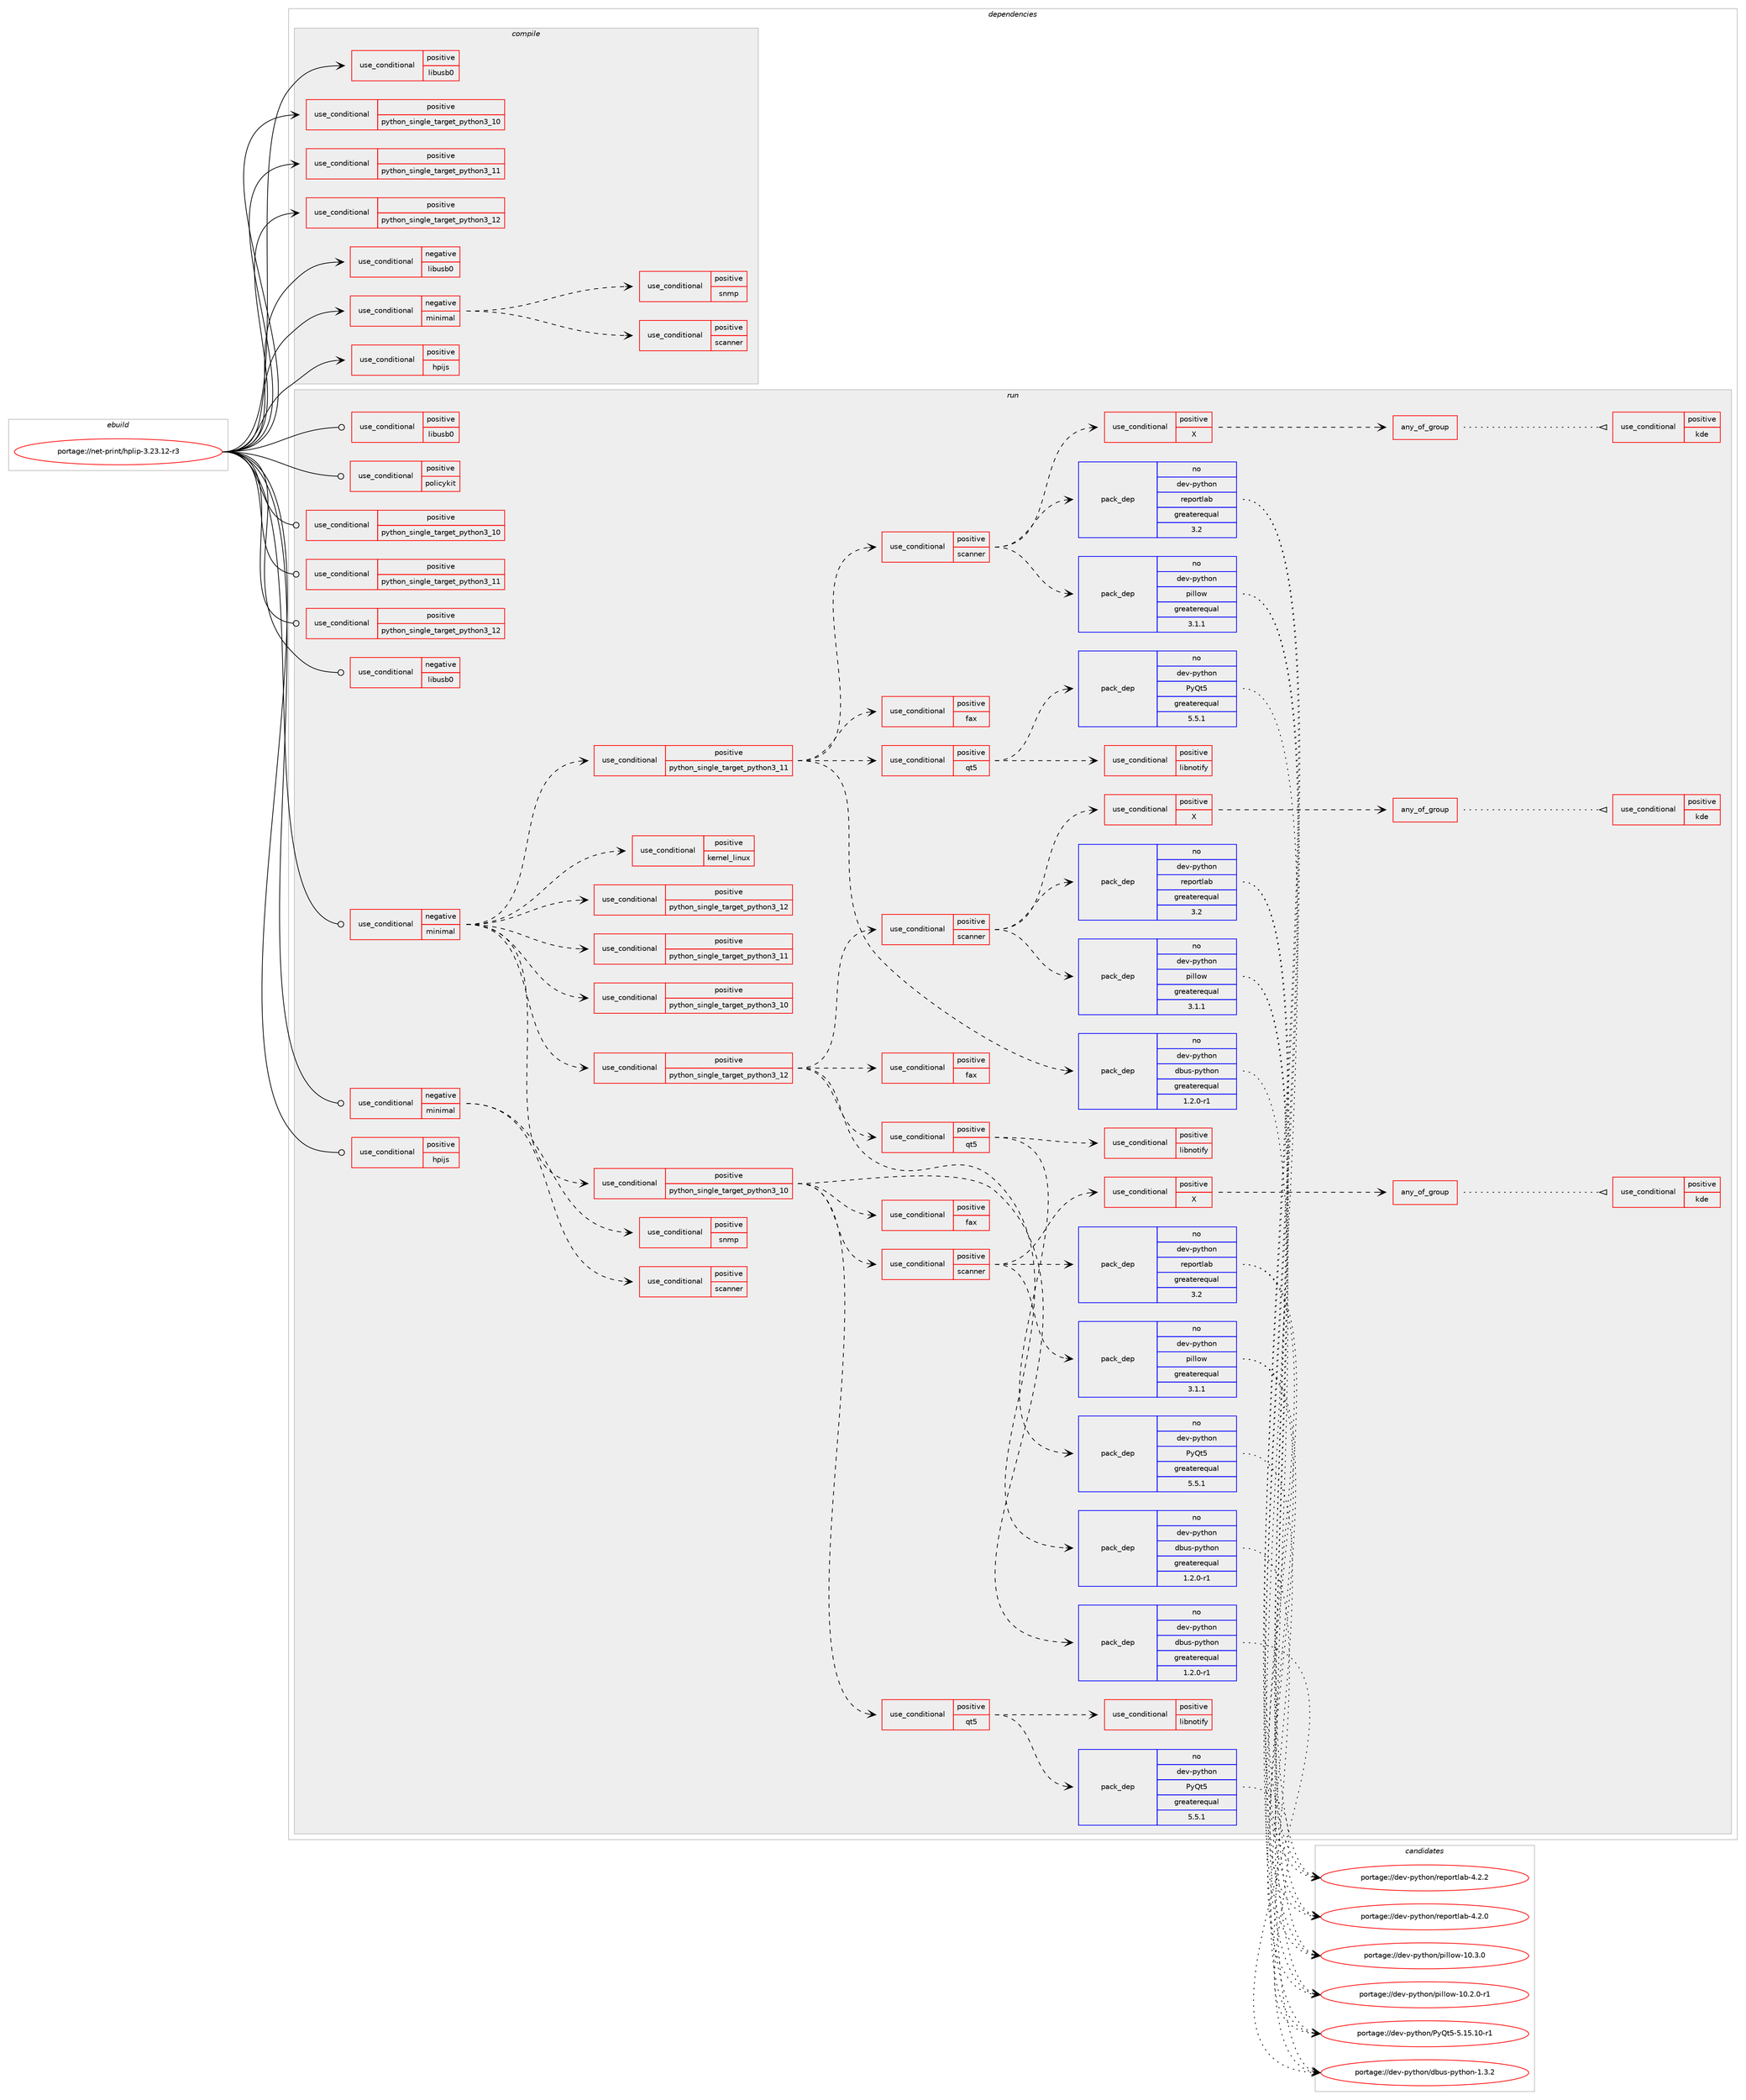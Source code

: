 digraph prolog {

# *************
# Graph options
# *************

newrank=true;
concentrate=true;
compound=true;
graph [rankdir=LR,fontname=Helvetica,fontsize=10,ranksep=1.5];#, ranksep=2.5, nodesep=0.2];
edge  [arrowhead=vee];
node  [fontname=Helvetica,fontsize=10];

# **********
# The ebuild
# **********

subgraph cluster_leftcol {
color=gray;
rank=same;
label=<<i>ebuild</i>>;
id [label="portage://net-print/hplip-3.23.12-r3", color=red, width=4, href="../net-print/hplip-3.23.12-r3.svg"];
}

# ****************
# The dependencies
# ****************

subgraph cluster_midcol {
color=gray;
label=<<i>dependencies</i>>;
subgraph cluster_compile {
fillcolor="#eeeeee";
style=filled;
label=<<i>compile</i>>;
subgraph cond98571 {
dependency193956 [label=<<TABLE BORDER="0" CELLBORDER="1" CELLSPACING="0" CELLPADDING="4"><TR><TD ROWSPAN="3" CELLPADDING="10">use_conditional</TD></TR><TR><TD>negative</TD></TR><TR><TD>libusb0</TD></TR></TABLE>>, shape=none, color=red];
# *** BEGIN UNKNOWN DEPENDENCY TYPE (TODO) ***
# dependency193956 -> package_dependency(portage://net-print/hplip-3.23.12-r3,install,no,virtual,libusb,none,[,,],[slot(1)],[])
# *** END UNKNOWN DEPENDENCY TYPE (TODO) ***

}
id:e -> dependency193956:w [weight=20,style="solid",arrowhead="vee"];
subgraph cond98572 {
dependency193957 [label=<<TABLE BORDER="0" CELLBORDER="1" CELLSPACING="0" CELLPADDING="4"><TR><TD ROWSPAN="3" CELLPADDING="10">use_conditional</TD></TR><TR><TD>negative</TD></TR><TR><TD>minimal</TD></TR></TABLE>>, shape=none, color=red];
# *** BEGIN UNKNOWN DEPENDENCY TYPE (TODO) ***
# dependency193957 -> package_dependency(portage://net-print/hplip-3.23.12-r3,install,no,sys-apps,dbus,none,[,,],[],[])
# *** END UNKNOWN DEPENDENCY TYPE (TODO) ***

subgraph cond98573 {
dependency193958 [label=<<TABLE BORDER="0" CELLBORDER="1" CELLSPACING="0" CELLPADDING="4"><TR><TD ROWSPAN="3" CELLPADDING="10">use_conditional</TD></TR><TR><TD>positive</TD></TR><TR><TD>scanner</TD></TR></TABLE>>, shape=none, color=red];
# *** BEGIN UNKNOWN DEPENDENCY TYPE (TODO) ***
# dependency193958 -> package_dependency(portage://net-print/hplip-3.23.12-r3,install,no,media-gfx,sane-backends,none,[,,],[],[])
# *** END UNKNOWN DEPENDENCY TYPE (TODO) ***

}
dependency193957:e -> dependency193958:w [weight=20,style="dashed",arrowhead="vee"];
subgraph cond98574 {
dependency193959 [label=<<TABLE BORDER="0" CELLBORDER="1" CELLSPACING="0" CELLPADDING="4"><TR><TD ROWSPAN="3" CELLPADDING="10">use_conditional</TD></TR><TR><TD>positive</TD></TR><TR><TD>snmp</TD></TR></TABLE>>, shape=none, color=red];
# *** BEGIN UNKNOWN DEPENDENCY TYPE (TODO) ***
# dependency193959 -> package_dependency(portage://net-print/hplip-3.23.12-r3,install,no,dev-libs,openssl,none,[,,],[slot(0),equal],[])
# *** END UNKNOWN DEPENDENCY TYPE (TODO) ***

# *** BEGIN UNKNOWN DEPENDENCY TYPE (TODO) ***
# dependency193959 -> package_dependency(portage://net-print/hplip-3.23.12-r3,install,no,net-analyzer,net-snmp,none,[,,],any_same_slot,[use(optenable(python_single_target_python3_10),negative),use(optenable(python_single_target_python3_11),negative),use(optenable(python_single_target_python3_12),negative)])
# *** END UNKNOWN DEPENDENCY TYPE (TODO) ***

# *** BEGIN UNKNOWN DEPENDENCY TYPE (TODO) ***
# dependency193959 -> package_dependency(portage://net-print/hplip-3.23.12-r3,install,no,net-dns,avahi,none,[,,],[],[use(enable(dbus),none),use(enable(python),none),use(optenable(python_single_target_python3_10),negative),use(optenable(python_single_target_python3_11),negative),use(optenable(python_single_target_python3_12),negative)])
# *** END UNKNOWN DEPENDENCY TYPE (TODO) ***

}
dependency193957:e -> dependency193959:w [weight=20,style="dashed",arrowhead="vee"];
}
id:e -> dependency193957:w [weight=20,style="solid",arrowhead="vee"];
subgraph cond98575 {
dependency193960 [label=<<TABLE BORDER="0" CELLBORDER="1" CELLSPACING="0" CELLPADDING="4"><TR><TD ROWSPAN="3" CELLPADDING="10">use_conditional</TD></TR><TR><TD>positive</TD></TR><TR><TD>hpijs</TD></TR></TABLE>>, shape=none, color=red];
# *** BEGIN UNKNOWN DEPENDENCY TYPE (TODO) ***
# dependency193960 -> package_dependency(portage://net-print/hplip-3.23.12-r3,install,no,net-print,cups-filters,none,[,,],[],[use(enable(foomatic),none)])
# *** END UNKNOWN DEPENDENCY TYPE (TODO) ***

}
id:e -> dependency193960:w [weight=20,style="solid",arrowhead="vee"];
subgraph cond98576 {
dependency193961 [label=<<TABLE BORDER="0" CELLBORDER="1" CELLSPACING="0" CELLPADDING="4"><TR><TD ROWSPAN="3" CELLPADDING="10">use_conditional</TD></TR><TR><TD>positive</TD></TR><TR><TD>libusb0</TD></TR></TABLE>>, shape=none, color=red];
# *** BEGIN UNKNOWN DEPENDENCY TYPE (TODO) ***
# dependency193961 -> package_dependency(portage://net-print/hplip-3.23.12-r3,install,no,virtual,libusb,none,[,,],[slot(0)],[])
# *** END UNKNOWN DEPENDENCY TYPE (TODO) ***

}
id:e -> dependency193961:w [weight=20,style="solid",arrowhead="vee"];
subgraph cond98577 {
dependency193962 [label=<<TABLE BORDER="0" CELLBORDER="1" CELLSPACING="0" CELLPADDING="4"><TR><TD ROWSPAN="3" CELLPADDING="10">use_conditional</TD></TR><TR><TD>positive</TD></TR><TR><TD>python_single_target_python3_10</TD></TR></TABLE>>, shape=none, color=red];
# *** BEGIN UNKNOWN DEPENDENCY TYPE (TODO) ***
# dependency193962 -> package_dependency(portage://net-print/hplip-3.23.12-r3,install,no,dev-lang,python,none,[,,],[slot(3.10)],[use(enable(threads),positive),use(enable(xml),positive)])
# *** END UNKNOWN DEPENDENCY TYPE (TODO) ***

}
id:e -> dependency193962:w [weight=20,style="solid",arrowhead="vee"];
subgraph cond98578 {
dependency193963 [label=<<TABLE BORDER="0" CELLBORDER="1" CELLSPACING="0" CELLPADDING="4"><TR><TD ROWSPAN="3" CELLPADDING="10">use_conditional</TD></TR><TR><TD>positive</TD></TR><TR><TD>python_single_target_python3_11</TD></TR></TABLE>>, shape=none, color=red];
# *** BEGIN UNKNOWN DEPENDENCY TYPE (TODO) ***
# dependency193963 -> package_dependency(portage://net-print/hplip-3.23.12-r3,install,no,dev-lang,python,none,[,,],[slot(3.11)],[use(enable(threads),positive),use(enable(xml),positive)])
# *** END UNKNOWN DEPENDENCY TYPE (TODO) ***

}
id:e -> dependency193963:w [weight=20,style="solid",arrowhead="vee"];
subgraph cond98579 {
dependency193964 [label=<<TABLE BORDER="0" CELLBORDER="1" CELLSPACING="0" CELLPADDING="4"><TR><TD ROWSPAN="3" CELLPADDING="10">use_conditional</TD></TR><TR><TD>positive</TD></TR><TR><TD>python_single_target_python3_12</TD></TR></TABLE>>, shape=none, color=red];
# *** BEGIN UNKNOWN DEPENDENCY TYPE (TODO) ***
# dependency193964 -> package_dependency(portage://net-print/hplip-3.23.12-r3,install,no,dev-lang,python,none,[,,],[slot(3.12)],[use(enable(threads),positive),use(enable(xml),positive)])
# *** END UNKNOWN DEPENDENCY TYPE (TODO) ***

}
id:e -> dependency193964:w [weight=20,style="solid",arrowhead="vee"];
# *** BEGIN UNKNOWN DEPENDENCY TYPE (TODO) ***
# id -> package_dependency(portage://net-print/hplip-3.23.12-r3,install,no,media-libs,libjpeg-turbo,none,[,,],[slot(0)],[])
# *** END UNKNOWN DEPENDENCY TYPE (TODO) ***

# *** BEGIN UNKNOWN DEPENDENCY TYPE (TODO) ***
# id -> package_dependency(portage://net-print/hplip-3.23.12-r3,install,no,net-print,cups,none,[,,],[],[])
# *** END UNKNOWN DEPENDENCY TYPE (TODO) ***

}
subgraph cluster_compileandrun {
fillcolor="#eeeeee";
style=filled;
label=<<i>compile and run</i>>;
}
subgraph cluster_run {
fillcolor="#eeeeee";
style=filled;
label=<<i>run</i>>;
subgraph cond98580 {
dependency193965 [label=<<TABLE BORDER="0" CELLBORDER="1" CELLSPACING="0" CELLPADDING="4"><TR><TD ROWSPAN="3" CELLPADDING="10">use_conditional</TD></TR><TR><TD>negative</TD></TR><TR><TD>libusb0</TD></TR></TABLE>>, shape=none, color=red];
# *** BEGIN UNKNOWN DEPENDENCY TYPE (TODO) ***
# dependency193965 -> package_dependency(portage://net-print/hplip-3.23.12-r3,run,no,virtual,libusb,none,[,,],[slot(1)],[])
# *** END UNKNOWN DEPENDENCY TYPE (TODO) ***

}
id:e -> dependency193965:w [weight=20,style="solid",arrowhead="odot"];
subgraph cond98581 {
dependency193966 [label=<<TABLE BORDER="0" CELLBORDER="1" CELLSPACING="0" CELLPADDING="4"><TR><TD ROWSPAN="3" CELLPADDING="10">use_conditional</TD></TR><TR><TD>negative</TD></TR><TR><TD>minimal</TD></TR></TABLE>>, shape=none, color=red];
subgraph cond98582 {
dependency193967 [label=<<TABLE BORDER="0" CELLBORDER="1" CELLSPACING="0" CELLPADDING="4"><TR><TD ROWSPAN="3" CELLPADDING="10">use_conditional</TD></TR><TR><TD>positive</TD></TR><TR><TD>python_single_target_python3_10</TD></TR></TABLE>>, shape=none, color=red];
# *** BEGIN UNKNOWN DEPENDENCY TYPE (TODO) ***
# dependency193967 -> package_dependency(portage://net-print/hplip-3.23.12-r3,run,no,dev-python,pygobject,none,[,,],[slot(3)],[use(enable(python_targets_python3_10),negative)])
# *** END UNKNOWN DEPENDENCY TYPE (TODO) ***

}
dependency193966:e -> dependency193967:w [weight=20,style="dashed",arrowhead="vee"];
subgraph cond98583 {
dependency193968 [label=<<TABLE BORDER="0" CELLBORDER="1" CELLSPACING="0" CELLPADDING="4"><TR><TD ROWSPAN="3" CELLPADDING="10">use_conditional</TD></TR><TR><TD>positive</TD></TR><TR><TD>python_single_target_python3_11</TD></TR></TABLE>>, shape=none, color=red];
# *** BEGIN UNKNOWN DEPENDENCY TYPE (TODO) ***
# dependency193968 -> package_dependency(portage://net-print/hplip-3.23.12-r3,run,no,dev-python,pygobject,none,[,,],[slot(3)],[use(enable(python_targets_python3_11),negative)])
# *** END UNKNOWN DEPENDENCY TYPE (TODO) ***

}
dependency193966:e -> dependency193968:w [weight=20,style="dashed",arrowhead="vee"];
subgraph cond98584 {
dependency193969 [label=<<TABLE BORDER="0" CELLBORDER="1" CELLSPACING="0" CELLPADDING="4"><TR><TD ROWSPAN="3" CELLPADDING="10">use_conditional</TD></TR><TR><TD>positive</TD></TR><TR><TD>python_single_target_python3_12</TD></TR></TABLE>>, shape=none, color=red];
# *** BEGIN UNKNOWN DEPENDENCY TYPE (TODO) ***
# dependency193969 -> package_dependency(portage://net-print/hplip-3.23.12-r3,run,no,dev-python,pygobject,none,[,,],[slot(3)],[use(enable(python_targets_python3_12),negative)])
# *** END UNKNOWN DEPENDENCY TYPE (TODO) ***

}
dependency193966:e -> dependency193969:w [weight=20,style="dashed",arrowhead="vee"];
subgraph cond98585 {
dependency193970 [label=<<TABLE BORDER="0" CELLBORDER="1" CELLSPACING="0" CELLPADDING="4"><TR><TD ROWSPAN="3" CELLPADDING="10">use_conditional</TD></TR><TR><TD>positive</TD></TR><TR><TD>kernel_linux</TD></TR></TABLE>>, shape=none, color=red];
# *** BEGIN UNKNOWN DEPENDENCY TYPE (TODO) ***
# dependency193970 -> package_dependency(portage://net-print/hplip-3.23.12-r3,run,no,virtual,udev,none,[,,],[],[])
# *** END UNKNOWN DEPENDENCY TYPE (TODO) ***

}
dependency193966:e -> dependency193970:w [weight=20,style="dashed",arrowhead="vee"];
subgraph cond98586 {
dependency193971 [label=<<TABLE BORDER="0" CELLBORDER="1" CELLSPACING="0" CELLPADDING="4"><TR><TD ROWSPAN="3" CELLPADDING="10">use_conditional</TD></TR><TR><TD>positive</TD></TR><TR><TD>python_single_target_python3_10</TD></TR></TABLE>>, shape=none, color=red];
subgraph pack92683 {
dependency193972 [label=<<TABLE BORDER="0" CELLBORDER="1" CELLSPACING="0" CELLPADDING="4" WIDTH="220"><TR><TD ROWSPAN="6" CELLPADDING="30">pack_dep</TD></TR><TR><TD WIDTH="110">no</TD></TR><TR><TD>dev-python</TD></TR><TR><TD>dbus-python</TD></TR><TR><TD>greaterequal</TD></TR><TR><TD>1.2.0-r1</TD></TR></TABLE>>, shape=none, color=blue];
}
dependency193971:e -> dependency193972:w [weight=20,style="dashed",arrowhead="vee"];
# *** BEGIN UNKNOWN DEPENDENCY TYPE (TODO) ***
# dependency193971 -> package_dependency(portage://net-print/hplip-3.23.12-r3,run,no,dev-python,distro,none,[,,],[],[use(enable(python_targets_python3_10),negative)])
# *** END UNKNOWN DEPENDENCY TYPE (TODO) ***

subgraph cond98587 {
dependency193973 [label=<<TABLE BORDER="0" CELLBORDER="1" CELLSPACING="0" CELLPADDING="4"><TR><TD ROWSPAN="3" CELLPADDING="10">use_conditional</TD></TR><TR><TD>positive</TD></TR><TR><TD>fax</TD></TR></TABLE>>, shape=none, color=red];
# *** BEGIN UNKNOWN DEPENDENCY TYPE (TODO) ***
# dependency193973 -> package_dependency(portage://net-print/hplip-3.23.12-r3,run,no,dev-python,reportlab,none,[,,],[],[use(enable(python_targets_python3_10),negative)])
# *** END UNKNOWN DEPENDENCY TYPE (TODO) ***

}
dependency193971:e -> dependency193973:w [weight=20,style="dashed",arrowhead="vee"];
subgraph cond98588 {
dependency193974 [label=<<TABLE BORDER="0" CELLBORDER="1" CELLSPACING="0" CELLPADDING="4"><TR><TD ROWSPAN="3" CELLPADDING="10">use_conditional</TD></TR><TR><TD>positive</TD></TR><TR><TD>qt5</TD></TR></TABLE>>, shape=none, color=red];
subgraph pack92684 {
dependency193975 [label=<<TABLE BORDER="0" CELLBORDER="1" CELLSPACING="0" CELLPADDING="4" WIDTH="220"><TR><TD ROWSPAN="6" CELLPADDING="30">pack_dep</TD></TR><TR><TD WIDTH="110">no</TD></TR><TR><TD>dev-python</TD></TR><TR><TD>PyQt5</TD></TR><TR><TD>greaterequal</TD></TR><TR><TD>5.5.1</TD></TR></TABLE>>, shape=none, color=blue];
}
dependency193974:e -> dependency193975:w [weight=20,style="dashed",arrowhead="vee"];
subgraph cond98589 {
dependency193976 [label=<<TABLE BORDER="0" CELLBORDER="1" CELLSPACING="0" CELLPADDING="4"><TR><TD ROWSPAN="3" CELLPADDING="10">use_conditional</TD></TR><TR><TD>positive</TD></TR><TR><TD>libnotify</TD></TR></TABLE>>, shape=none, color=red];
# *** BEGIN UNKNOWN DEPENDENCY TYPE (TODO) ***
# dependency193976 -> package_dependency(portage://net-print/hplip-3.23.12-r3,run,no,dev-python,notify2,none,[,,],[],[use(enable(python_targets_python3_10),negative)])
# *** END UNKNOWN DEPENDENCY TYPE (TODO) ***

}
dependency193974:e -> dependency193976:w [weight=20,style="dashed",arrowhead="vee"];
}
dependency193971:e -> dependency193974:w [weight=20,style="dashed",arrowhead="vee"];
subgraph cond98590 {
dependency193977 [label=<<TABLE BORDER="0" CELLBORDER="1" CELLSPACING="0" CELLPADDING="4"><TR><TD ROWSPAN="3" CELLPADDING="10">use_conditional</TD></TR><TR><TD>positive</TD></TR><TR><TD>scanner</TD></TR></TABLE>>, shape=none, color=red];
subgraph pack92685 {
dependency193978 [label=<<TABLE BORDER="0" CELLBORDER="1" CELLSPACING="0" CELLPADDING="4" WIDTH="220"><TR><TD ROWSPAN="6" CELLPADDING="30">pack_dep</TD></TR><TR><TD WIDTH="110">no</TD></TR><TR><TD>dev-python</TD></TR><TR><TD>reportlab</TD></TR><TR><TD>greaterequal</TD></TR><TR><TD>3.2</TD></TR></TABLE>>, shape=none, color=blue];
}
dependency193977:e -> dependency193978:w [weight=20,style="dashed",arrowhead="vee"];
subgraph pack92686 {
dependency193979 [label=<<TABLE BORDER="0" CELLBORDER="1" CELLSPACING="0" CELLPADDING="4" WIDTH="220"><TR><TD ROWSPAN="6" CELLPADDING="30">pack_dep</TD></TR><TR><TD WIDTH="110">no</TD></TR><TR><TD>dev-python</TD></TR><TR><TD>pillow</TD></TR><TR><TD>greaterequal</TD></TR><TR><TD>3.1.1</TD></TR></TABLE>>, shape=none, color=blue];
}
dependency193977:e -> dependency193979:w [weight=20,style="dashed",arrowhead="vee"];
subgraph cond98591 {
dependency193980 [label=<<TABLE BORDER="0" CELLBORDER="1" CELLSPACING="0" CELLPADDING="4"><TR><TD ROWSPAN="3" CELLPADDING="10">use_conditional</TD></TR><TR><TD>positive</TD></TR><TR><TD>X</TD></TR></TABLE>>, shape=none, color=red];
subgraph any2521 {
dependency193981 [label=<<TABLE BORDER="0" CELLBORDER="1" CELLSPACING="0" CELLPADDING="4"><TR><TD CELLPADDING="10">any_of_group</TD></TR></TABLE>>, shape=none, color=red];subgraph cond98592 {
dependency193982 [label=<<TABLE BORDER="0" CELLBORDER="1" CELLSPACING="0" CELLPADDING="4"><TR><TD ROWSPAN="3" CELLPADDING="10">use_conditional</TD></TR><TR><TD>positive</TD></TR><TR><TD>kde</TD></TR></TABLE>>, shape=none, color=red];
# *** BEGIN UNKNOWN DEPENDENCY TYPE (TODO) ***
# dependency193982 -> package_dependency(portage://net-print/hplip-3.23.12-r3,run,no,kde-misc,skanlite,none,[,,],[],[])
# *** END UNKNOWN DEPENDENCY TYPE (TODO) ***

}
dependency193981:e -> dependency193982:w [weight=20,style="dotted",arrowhead="oinv"];
# *** BEGIN UNKNOWN DEPENDENCY TYPE (TODO) ***
# dependency193981 -> package_dependency(portage://net-print/hplip-3.23.12-r3,run,no,media-gfx,xsane,none,[,,],[],[])
# *** END UNKNOWN DEPENDENCY TYPE (TODO) ***

# *** BEGIN UNKNOWN DEPENDENCY TYPE (TODO) ***
# dependency193981 -> package_dependency(portage://net-print/hplip-3.23.12-r3,run,no,media-gfx,sane-frontends,none,[,,],[],[])
# *** END UNKNOWN DEPENDENCY TYPE (TODO) ***

}
dependency193980:e -> dependency193981:w [weight=20,style="dashed",arrowhead="vee"];
}
dependency193977:e -> dependency193980:w [weight=20,style="dashed",arrowhead="vee"];
}
dependency193971:e -> dependency193977:w [weight=20,style="dashed",arrowhead="vee"];
}
dependency193966:e -> dependency193971:w [weight=20,style="dashed",arrowhead="vee"];
subgraph cond98593 {
dependency193983 [label=<<TABLE BORDER="0" CELLBORDER="1" CELLSPACING="0" CELLPADDING="4"><TR><TD ROWSPAN="3" CELLPADDING="10">use_conditional</TD></TR><TR><TD>positive</TD></TR><TR><TD>python_single_target_python3_11</TD></TR></TABLE>>, shape=none, color=red];
subgraph pack92687 {
dependency193984 [label=<<TABLE BORDER="0" CELLBORDER="1" CELLSPACING="0" CELLPADDING="4" WIDTH="220"><TR><TD ROWSPAN="6" CELLPADDING="30">pack_dep</TD></TR><TR><TD WIDTH="110">no</TD></TR><TR><TD>dev-python</TD></TR><TR><TD>dbus-python</TD></TR><TR><TD>greaterequal</TD></TR><TR><TD>1.2.0-r1</TD></TR></TABLE>>, shape=none, color=blue];
}
dependency193983:e -> dependency193984:w [weight=20,style="dashed",arrowhead="vee"];
# *** BEGIN UNKNOWN DEPENDENCY TYPE (TODO) ***
# dependency193983 -> package_dependency(portage://net-print/hplip-3.23.12-r3,run,no,dev-python,distro,none,[,,],[],[use(enable(python_targets_python3_11),negative)])
# *** END UNKNOWN DEPENDENCY TYPE (TODO) ***

subgraph cond98594 {
dependency193985 [label=<<TABLE BORDER="0" CELLBORDER="1" CELLSPACING="0" CELLPADDING="4"><TR><TD ROWSPAN="3" CELLPADDING="10">use_conditional</TD></TR><TR><TD>positive</TD></TR><TR><TD>fax</TD></TR></TABLE>>, shape=none, color=red];
# *** BEGIN UNKNOWN DEPENDENCY TYPE (TODO) ***
# dependency193985 -> package_dependency(portage://net-print/hplip-3.23.12-r3,run,no,dev-python,reportlab,none,[,,],[],[use(enable(python_targets_python3_11),negative)])
# *** END UNKNOWN DEPENDENCY TYPE (TODO) ***

}
dependency193983:e -> dependency193985:w [weight=20,style="dashed",arrowhead="vee"];
subgraph cond98595 {
dependency193986 [label=<<TABLE BORDER="0" CELLBORDER="1" CELLSPACING="0" CELLPADDING="4"><TR><TD ROWSPAN="3" CELLPADDING="10">use_conditional</TD></TR><TR><TD>positive</TD></TR><TR><TD>qt5</TD></TR></TABLE>>, shape=none, color=red];
subgraph pack92688 {
dependency193987 [label=<<TABLE BORDER="0" CELLBORDER="1" CELLSPACING="0" CELLPADDING="4" WIDTH="220"><TR><TD ROWSPAN="6" CELLPADDING="30">pack_dep</TD></TR><TR><TD WIDTH="110">no</TD></TR><TR><TD>dev-python</TD></TR><TR><TD>PyQt5</TD></TR><TR><TD>greaterequal</TD></TR><TR><TD>5.5.1</TD></TR></TABLE>>, shape=none, color=blue];
}
dependency193986:e -> dependency193987:w [weight=20,style="dashed",arrowhead="vee"];
subgraph cond98596 {
dependency193988 [label=<<TABLE BORDER="0" CELLBORDER="1" CELLSPACING="0" CELLPADDING="4"><TR><TD ROWSPAN="3" CELLPADDING="10">use_conditional</TD></TR><TR><TD>positive</TD></TR><TR><TD>libnotify</TD></TR></TABLE>>, shape=none, color=red];
# *** BEGIN UNKNOWN DEPENDENCY TYPE (TODO) ***
# dependency193988 -> package_dependency(portage://net-print/hplip-3.23.12-r3,run,no,dev-python,notify2,none,[,,],[],[use(enable(python_targets_python3_11),negative)])
# *** END UNKNOWN DEPENDENCY TYPE (TODO) ***

}
dependency193986:e -> dependency193988:w [weight=20,style="dashed",arrowhead="vee"];
}
dependency193983:e -> dependency193986:w [weight=20,style="dashed",arrowhead="vee"];
subgraph cond98597 {
dependency193989 [label=<<TABLE BORDER="0" CELLBORDER="1" CELLSPACING="0" CELLPADDING="4"><TR><TD ROWSPAN="3" CELLPADDING="10">use_conditional</TD></TR><TR><TD>positive</TD></TR><TR><TD>scanner</TD></TR></TABLE>>, shape=none, color=red];
subgraph pack92689 {
dependency193990 [label=<<TABLE BORDER="0" CELLBORDER="1" CELLSPACING="0" CELLPADDING="4" WIDTH="220"><TR><TD ROWSPAN="6" CELLPADDING="30">pack_dep</TD></TR><TR><TD WIDTH="110">no</TD></TR><TR><TD>dev-python</TD></TR><TR><TD>reportlab</TD></TR><TR><TD>greaterequal</TD></TR><TR><TD>3.2</TD></TR></TABLE>>, shape=none, color=blue];
}
dependency193989:e -> dependency193990:w [weight=20,style="dashed",arrowhead="vee"];
subgraph pack92690 {
dependency193991 [label=<<TABLE BORDER="0" CELLBORDER="1" CELLSPACING="0" CELLPADDING="4" WIDTH="220"><TR><TD ROWSPAN="6" CELLPADDING="30">pack_dep</TD></TR><TR><TD WIDTH="110">no</TD></TR><TR><TD>dev-python</TD></TR><TR><TD>pillow</TD></TR><TR><TD>greaterequal</TD></TR><TR><TD>3.1.1</TD></TR></TABLE>>, shape=none, color=blue];
}
dependency193989:e -> dependency193991:w [weight=20,style="dashed",arrowhead="vee"];
subgraph cond98598 {
dependency193992 [label=<<TABLE BORDER="0" CELLBORDER="1" CELLSPACING="0" CELLPADDING="4"><TR><TD ROWSPAN="3" CELLPADDING="10">use_conditional</TD></TR><TR><TD>positive</TD></TR><TR><TD>X</TD></TR></TABLE>>, shape=none, color=red];
subgraph any2522 {
dependency193993 [label=<<TABLE BORDER="0" CELLBORDER="1" CELLSPACING="0" CELLPADDING="4"><TR><TD CELLPADDING="10">any_of_group</TD></TR></TABLE>>, shape=none, color=red];subgraph cond98599 {
dependency193994 [label=<<TABLE BORDER="0" CELLBORDER="1" CELLSPACING="0" CELLPADDING="4"><TR><TD ROWSPAN="3" CELLPADDING="10">use_conditional</TD></TR><TR><TD>positive</TD></TR><TR><TD>kde</TD></TR></TABLE>>, shape=none, color=red];
# *** BEGIN UNKNOWN DEPENDENCY TYPE (TODO) ***
# dependency193994 -> package_dependency(portage://net-print/hplip-3.23.12-r3,run,no,kde-misc,skanlite,none,[,,],[],[])
# *** END UNKNOWN DEPENDENCY TYPE (TODO) ***

}
dependency193993:e -> dependency193994:w [weight=20,style="dotted",arrowhead="oinv"];
# *** BEGIN UNKNOWN DEPENDENCY TYPE (TODO) ***
# dependency193993 -> package_dependency(portage://net-print/hplip-3.23.12-r3,run,no,media-gfx,xsane,none,[,,],[],[])
# *** END UNKNOWN DEPENDENCY TYPE (TODO) ***

# *** BEGIN UNKNOWN DEPENDENCY TYPE (TODO) ***
# dependency193993 -> package_dependency(portage://net-print/hplip-3.23.12-r3,run,no,media-gfx,sane-frontends,none,[,,],[],[])
# *** END UNKNOWN DEPENDENCY TYPE (TODO) ***

}
dependency193992:e -> dependency193993:w [weight=20,style="dashed",arrowhead="vee"];
}
dependency193989:e -> dependency193992:w [weight=20,style="dashed",arrowhead="vee"];
}
dependency193983:e -> dependency193989:w [weight=20,style="dashed",arrowhead="vee"];
}
dependency193966:e -> dependency193983:w [weight=20,style="dashed",arrowhead="vee"];
subgraph cond98600 {
dependency193995 [label=<<TABLE BORDER="0" CELLBORDER="1" CELLSPACING="0" CELLPADDING="4"><TR><TD ROWSPAN="3" CELLPADDING="10">use_conditional</TD></TR><TR><TD>positive</TD></TR><TR><TD>python_single_target_python3_12</TD></TR></TABLE>>, shape=none, color=red];
subgraph pack92691 {
dependency193996 [label=<<TABLE BORDER="0" CELLBORDER="1" CELLSPACING="0" CELLPADDING="4" WIDTH="220"><TR><TD ROWSPAN="6" CELLPADDING="30">pack_dep</TD></TR><TR><TD WIDTH="110">no</TD></TR><TR><TD>dev-python</TD></TR><TR><TD>dbus-python</TD></TR><TR><TD>greaterequal</TD></TR><TR><TD>1.2.0-r1</TD></TR></TABLE>>, shape=none, color=blue];
}
dependency193995:e -> dependency193996:w [weight=20,style="dashed",arrowhead="vee"];
# *** BEGIN UNKNOWN DEPENDENCY TYPE (TODO) ***
# dependency193995 -> package_dependency(portage://net-print/hplip-3.23.12-r3,run,no,dev-python,distro,none,[,,],[],[use(enable(python_targets_python3_12),negative)])
# *** END UNKNOWN DEPENDENCY TYPE (TODO) ***

subgraph cond98601 {
dependency193997 [label=<<TABLE BORDER="0" CELLBORDER="1" CELLSPACING="0" CELLPADDING="4"><TR><TD ROWSPAN="3" CELLPADDING="10">use_conditional</TD></TR><TR><TD>positive</TD></TR><TR><TD>fax</TD></TR></TABLE>>, shape=none, color=red];
# *** BEGIN UNKNOWN DEPENDENCY TYPE (TODO) ***
# dependency193997 -> package_dependency(portage://net-print/hplip-3.23.12-r3,run,no,dev-python,reportlab,none,[,,],[],[use(enable(python_targets_python3_12),negative)])
# *** END UNKNOWN DEPENDENCY TYPE (TODO) ***

}
dependency193995:e -> dependency193997:w [weight=20,style="dashed",arrowhead="vee"];
subgraph cond98602 {
dependency193998 [label=<<TABLE BORDER="0" CELLBORDER="1" CELLSPACING="0" CELLPADDING="4"><TR><TD ROWSPAN="3" CELLPADDING="10">use_conditional</TD></TR><TR><TD>positive</TD></TR><TR><TD>qt5</TD></TR></TABLE>>, shape=none, color=red];
subgraph pack92692 {
dependency193999 [label=<<TABLE BORDER="0" CELLBORDER="1" CELLSPACING="0" CELLPADDING="4" WIDTH="220"><TR><TD ROWSPAN="6" CELLPADDING="30">pack_dep</TD></TR><TR><TD WIDTH="110">no</TD></TR><TR><TD>dev-python</TD></TR><TR><TD>PyQt5</TD></TR><TR><TD>greaterequal</TD></TR><TR><TD>5.5.1</TD></TR></TABLE>>, shape=none, color=blue];
}
dependency193998:e -> dependency193999:w [weight=20,style="dashed",arrowhead="vee"];
subgraph cond98603 {
dependency194000 [label=<<TABLE BORDER="0" CELLBORDER="1" CELLSPACING="0" CELLPADDING="4"><TR><TD ROWSPAN="3" CELLPADDING="10">use_conditional</TD></TR><TR><TD>positive</TD></TR><TR><TD>libnotify</TD></TR></TABLE>>, shape=none, color=red];
# *** BEGIN UNKNOWN DEPENDENCY TYPE (TODO) ***
# dependency194000 -> package_dependency(portage://net-print/hplip-3.23.12-r3,run,no,dev-python,notify2,none,[,,],[],[use(enable(python_targets_python3_12),negative)])
# *** END UNKNOWN DEPENDENCY TYPE (TODO) ***

}
dependency193998:e -> dependency194000:w [weight=20,style="dashed",arrowhead="vee"];
}
dependency193995:e -> dependency193998:w [weight=20,style="dashed",arrowhead="vee"];
subgraph cond98604 {
dependency194001 [label=<<TABLE BORDER="0" CELLBORDER="1" CELLSPACING="0" CELLPADDING="4"><TR><TD ROWSPAN="3" CELLPADDING="10">use_conditional</TD></TR><TR><TD>positive</TD></TR><TR><TD>scanner</TD></TR></TABLE>>, shape=none, color=red];
subgraph pack92693 {
dependency194002 [label=<<TABLE BORDER="0" CELLBORDER="1" CELLSPACING="0" CELLPADDING="4" WIDTH="220"><TR><TD ROWSPAN="6" CELLPADDING="30">pack_dep</TD></TR><TR><TD WIDTH="110">no</TD></TR><TR><TD>dev-python</TD></TR><TR><TD>reportlab</TD></TR><TR><TD>greaterequal</TD></TR><TR><TD>3.2</TD></TR></TABLE>>, shape=none, color=blue];
}
dependency194001:e -> dependency194002:w [weight=20,style="dashed",arrowhead="vee"];
subgraph pack92694 {
dependency194003 [label=<<TABLE BORDER="0" CELLBORDER="1" CELLSPACING="0" CELLPADDING="4" WIDTH="220"><TR><TD ROWSPAN="6" CELLPADDING="30">pack_dep</TD></TR><TR><TD WIDTH="110">no</TD></TR><TR><TD>dev-python</TD></TR><TR><TD>pillow</TD></TR><TR><TD>greaterequal</TD></TR><TR><TD>3.1.1</TD></TR></TABLE>>, shape=none, color=blue];
}
dependency194001:e -> dependency194003:w [weight=20,style="dashed",arrowhead="vee"];
subgraph cond98605 {
dependency194004 [label=<<TABLE BORDER="0" CELLBORDER="1" CELLSPACING="0" CELLPADDING="4"><TR><TD ROWSPAN="3" CELLPADDING="10">use_conditional</TD></TR><TR><TD>positive</TD></TR><TR><TD>X</TD></TR></TABLE>>, shape=none, color=red];
subgraph any2523 {
dependency194005 [label=<<TABLE BORDER="0" CELLBORDER="1" CELLSPACING="0" CELLPADDING="4"><TR><TD CELLPADDING="10">any_of_group</TD></TR></TABLE>>, shape=none, color=red];subgraph cond98606 {
dependency194006 [label=<<TABLE BORDER="0" CELLBORDER="1" CELLSPACING="0" CELLPADDING="4"><TR><TD ROWSPAN="3" CELLPADDING="10">use_conditional</TD></TR><TR><TD>positive</TD></TR><TR><TD>kde</TD></TR></TABLE>>, shape=none, color=red];
# *** BEGIN UNKNOWN DEPENDENCY TYPE (TODO) ***
# dependency194006 -> package_dependency(portage://net-print/hplip-3.23.12-r3,run,no,kde-misc,skanlite,none,[,,],[],[])
# *** END UNKNOWN DEPENDENCY TYPE (TODO) ***

}
dependency194005:e -> dependency194006:w [weight=20,style="dotted",arrowhead="oinv"];
# *** BEGIN UNKNOWN DEPENDENCY TYPE (TODO) ***
# dependency194005 -> package_dependency(portage://net-print/hplip-3.23.12-r3,run,no,media-gfx,xsane,none,[,,],[],[])
# *** END UNKNOWN DEPENDENCY TYPE (TODO) ***

# *** BEGIN UNKNOWN DEPENDENCY TYPE (TODO) ***
# dependency194005 -> package_dependency(portage://net-print/hplip-3.23.12-r3,run,no,media-gfx,sane-frontends,none,[,,],[],[])
# *** END UNKNOWN DEPENDENCY TYPE (TODO) ***

}
dependency194004:e -> dependency194005:w [weight=20,style="dashed",arrowhead="vee"];
}
dependency194001:e -> dependency194004:w [weight=20,style="dashed",arrowhead="vee"];
}
dependency193995:e -> dependency194001:w [weight=20,style="dashed",arrowhead="vee"];
}
dependency193966:e -> dependency193995:w [weight=20,style="dashed",arrowhead="vee"];
}
id:e -> dependency193966:w [weight=20,style="solid",arrowhead="odot"];
subgraph cond98607 {
dependency194007 [label=<<TABLE BORDER="0" CELLBORDER="1" CELLSPACING="0" CELLPADDING="4"><TR><TD ROWSPAN="3" CELLPADDING="10">use_conditional</TD></TR><TR><TD>negative</TD></TR><TR><TD>minimal</TD></TR></TABLE>>, shape=none, color=red];
# *** BEGIN UNKNOWN DEPENDENCY TYPE (TODO) ***
# dependency194007 -> package_dependency(portage://net-print/hplip-3.23.12-r3,run,no,sys-apps,dbus,none,[,,],[],[])
# *** END UNKNOWN DEPENDENCY TYPE (TODO) ***

subgraph cond98608 {
dependency194008 [label=<<TABLE BORDER="0" CELLBORDER="1" CELLSPACING="0" CELLPADDING="4"><TR><TD ROWSPAN="3" CELLPADDING="10">use_conditional</TD></TR><TR><TD>positive</TD></TR><TR><TD>scanner</TD></TR></TABLE>>, shape=none, color=red];
# *** BEGIN UNKNOWN DEPENDENCY TYPE (TODO) ***
# dependency194008 -> package_dependency(portage://net-print/hplip-3.23.12-r3,run,no,media-gfx,sane-backends,none,[,,],[],[])
# *** END UNKNOWN DEPENDENCY TYPE (TODO) ***

}
dependency194007:e -> dependency194008:w [weight=20,style="dashed",arrowhead="vee"];
subgraph cond98609 {
dependency194009 [label=<<TABLE BORDER="0" CELLBORDER="1" CELLSPACING="0" CELLPADDING="4"><TR><TD ROWSPAN="3" CELLPADDING="10">use_conditional</TD></TR><TR><TD>positive</TD></TR><TR><TD>snmp</TD></TR></TABLE>>, shape=none, color=red];
# *** BEGIN UNKNOWN DEPENDENCY TYPE (TODO) ***
# dependency194009 -> package_dependency(portage://net-print/hplip-3.23.12-r3,run,no,dev-libs,openssl,none,[,,],[slot(0),equal],[])
# *** END UNKNOWN DEPENDENCY TYPE (TODO) ***

# *** BEGIN UNKNOWN DEPENDENCY TYPE (TODO) ***
# dependency194009 -> package_dependency(portage://net-print/hplip-3.23.12-r3,run,no,net-analyzer,net-snmp,none,[,,],any_same_slot,[use(optenable(python_single_target_python3_10),negative),use(optenable(python_single_target_python3_11),negative),use(optenable(python_single_target_python3_12),negative)])
# *** END UNKNOWN DEPENDENCY TYPE (TODO) ***

# *** BEGIN UNKNOWN DEPENDENCY TYPE (TODO) ***
# dependency194009 -> package_dependency(portage://net-print/hplip-3.23.12-r3,run,no,net-dns,avahi,none,[,,],[],[use(enable(dbus),none),use(enable(python),none),use(optenable(python_single_target_python3_10),negative),use(optenable(python_single_target_python3_11),negative),use(optenable(python_single_target_python3_12),negative)])
# *** END UNKNOWN DEPENDENCY TYPE (TODO) ***

}
dependency194007:e -> dependency194009:w [weight=20,style="dashed",arrowhead="vee"];
}
id:e -> dependency194007:w [weight=20,style="solid",arrowhead="odot"];
subgraph cond98610 {
dependency194010 [label=<<TABLE BORDER="0" CELLBORDER="1" CELLSPACING="0" CELLPADDING="4"><TR><TD ROWSPAN="3" CELLPADDING="10">use_conditional</TD></TR><TR><TD>positive</TD></TR><TR><TD>hpijs</TD></TR></TABLE>>, shape=none, color=red];
# *** BEGIN UNKNOWN DEPENDENCY TYPE (TODO) ***
# dependency194010 -> package_dependency(portage://net-print/hplip-3.23.12-r3,run,no,net-print,cups-filters,none,[,,],[],[use(enable(foomatic),none)])
# *** END UNKNOWN DEPENDENCY TYPE (TODO) ***

}
id:e -> dependency194010:w [weight=20,style="solid",arrowhead="odot"];
subgraph cond98611 {
dependency194011 [label=<<TABLE BORDER="0" CELLBORDER="1" CELLSPACING="0" CELLPADDING="4"><TR><TD ROWSPAN="3" CELLPADDING="10">use_conditional</TD></TR><TR><TD>positive</TD></TR><TR><TD>libusb0</TD></TR></TABLE>>, shape=none, color=red];
# *** BEGIN UNKNOWN DEPENDENCY TYPE (TODO) ***
# dependency194011 -> package_dependency(portage://net-print/hplip-3.23.12-r3,run,no,virtual,libusb,none,[,,],[slot(0)],[])
# *** END UNKNOWN DEPENDENCY TYPE (TODO) ***

}
id:e -> dependency194011:w [weight=20,style="solid",arrowhead="odot"];
subgraph cond98612 {
dependency194012 [label=<<TABLE BORDER="0" CELLBORDER="1" CELLSPACING="0" CELLPADDING="4"><TR><TD ROWSPAN="3" CELLPADDING="10">use_conditional</TD></TR><TR><TD>positive</TD></TR><TR><TD>policykit</TD></TR></TABLE>>, shape=none, color=red];
# *** BEGIN UNKNOWN DEPENDENCY TYPE (TODO) ***
# dependency194012 -> package_dependency(portage://net-print/hplip-3.23.12-r3,run,no,sys-auth,polkit,none,[,,],[],[])
# *** END UNKNOWN DEPENDENCY TYPE (TODO) ***

}
id:e -> dependency194012:w [weight=20,style="solid",arrowhead="odot"];
subgraph cond98613 {
dependency194013 [label=<<TABLE BORDER="0" CELLBORDER="1" CELLSPACING="0" CELLPADDING="4"><TR><TD ROWSPAN="3" CELLPADDING="10">use_conditional</TD></TR><TR><TD>positive</TD></TR><TR><TD>python_single_target_python3_10</TD></TR></TABLE>>, shape=none, color=red];
# *** BEGIN UNKNOWN DEPENDENCY TYPE (TODO) ***
# dependency194013 -> package_dependency(portage://net-print/hplip-3.23.12-r3,run,no,dev-lang,python,none,[,,],[slot(3.10)],[use(enable(threads),positive),use(enable(xml),positive)])
# *** END UNKNOWN DEPENDENCY TYPE (TODO) ***

}
id:e -> dependency194013:w [weight=20,style="solid",arrowhead="odot"];
subgraph cond98614 {
dependency194014 [label=<<TABLE BORDER="0" CELLBORDER="1" CELLSPACING="0" CELLPADDING="4"><TR><TD ROWSPAN="3" CELLPADDING="10">use_conditional</TD></TR><TR><TD>positive</TD></TR><TR><TD>python_single_target_python3_11</TD></TR></TABLE>>, shape=none, color=red];
# *** BEGIN UNKNOWN DEPENDENCY TYPE (TODO) ***
# dependency194014 -> package_dependency(portage://net-print/hplip-3.23.12-r3,run,no,dev-lang,python,none,[,,],[slot(3.11)],[use(enable(threads),positive),use(enable(xml),positive)])
# *** END UNKNOWN DEPENDENCY TYPE (TODO) ***

}
id:e -> dependency194014:w [weight=20,style="solid",arrowhead="odot"];
subgraph cond98615 {
dependency194015 [label=<<TABLE BORDER="0" CELLBORDER="1" CELLSPACING="0" CELLPADDING="4"><TR><TD ROWSPAN="3" CELLPADDING="10">use_conditional</TD></TR><TR><TD>positive</TD></TR><TR><TD>python_single_target_python3_12</TD></TR></TABLE>>, shape=none, color=red];
# *** BEGIN UNKNOWN DEPENDENCY TYPE (TODO) ***
# dependency194015 -> package_dependency(portage://net-print/hplip-3.23.12-r3,run,no,dev-lang,python,none,[,,],[slot(3.12)],[use(enable(threads),positive),use(enable(xml),positive)])
# *** END UNKNOWN DEPENDENCY TYPE (TODO) ***

}
id:e -> dependency194015:w [weight=20,style="solid",arrowhead="odot"];
# *** BEGIN UNKNOWN DEPENDENCY TYPE (TODO) ***
# id -> package_dependency(portage://net-print/hplip-3.23.12-r3,run,no,app-text,ghostscript-gpl,none,[,,],[],[])
# *** END UNKNOWN DEPENDENCY TYPE (TODO) ***

# *** BEGIN UNKNOWN DEPENDENCY TYPE (TODO) ***
# id -> package_dependency(portage://net-print/hplip-3.23.12-r3,run,no,media-libs,libjpeg-turbo,none,[,,],[slot(0)],[])
# *** END UNKNOWN DEPENDENCY TYPE (TODO) ***

# *** BEGIN UNKNOWN DEPENDENCY TYPE (TODO) ***
# id -> package_dependency(portage://net-print/hplip-3.23.12-r3,run,no,net-print,cups,none,[,,],[],[])
# *** END UNKNOWN DEPENDENCY TYPE (TODO) ***

}
}

# **************
# The candidates
# **************

subgraph cluster_choices {
rank=same;
color=gray;
label=<<i>candidates</i>>;

subgraph choice92683 {
color=black;
nodesep=1;
choice10010111845112121116104111110471009811711545112121116104111110454946514650 [label="portage://dev-python/dbus-python-1.3.2", color=red, width=4,href="../dev-python/dbus-python-1.3.2.svg"];
dependency193972:e -> choice10010111845112121116104111110471009811711545112121116104111110454946514650:w [style=dotted,weight="100"];
}
subgraph choice92684 {
color=black;
nodesep=1;
choice100101118451121211161041111104780121811165345534649534649484511449 [label="portage://dev-python/PyQt5-5.15.10-r1", color=red, width=4,href="../dev-python/PyQt5-5.15.10-r1.svg"];
dependency193975:e -> choice100101118451121211161041111104780121811165345534649534649484511449:w [style=dotted,weight="100"];
}
subgraph choice92685 {
color=black;
nodesep=1;
choice10010111845112121116104111110471141011121111141161089798455246504648 [label="portage://dev-python/reportlab-4.2.0", color=red, width=4,href="../dev-python/reportlab-4.2.0.svg"];
choice10010111845112121116104111110471141011121111141161089798455246504650 [label="portage://dev-python/reportlab-4.2.2", color=red, width=4,href="../dev-python/reportlab-4.2.2.svg"];
dependency193978:e -> choice10010111845112121116104111110471141011121111141161089798455246504648:w [style=dotted,weight="100"];
dependency193978:e -> choice10010111845112121116104111110471141011121111141161089798455246504650:w [style=dotted,weight="100"];
}
subgraph choice92686 {
color=black;
nodesep=1;
choice1001011184511212111610411111047112105108108111119454948465046484511449 [label="portage://dev-python/pillow-10.2.0-r1", color=red, width=4,href="../dev-python/pillow-10.2.0-r1.svg"];
choice100101118451121211161041111104711210510810811111945494846514648 [label="portage://dev-python/pillow-10.3.0", color=red, width=4,href="../dev-python/pillow-10.3.0.svg"];
dependency193979:e -> choice1001011184511212111610411111047112105108108111119454948465046484511449:w [style=dotted,weight="100"];
dependency193979:e -> choice100101118451121211161041111104711210510810811111945494846514648:w [style=dotted,weight="100"];
}
subgraph choice92687 {
color=black;
nodesep=1;
choice10010111845112121116104111110471009811711545112121116104111110454946514650 [label="portage://dev-python/dbus-python-1.3.2", color=red, width=4,href="../dev-python/dbus-python-1.3.2.svg"];
dependency193984:e -> choice10010111845112121116104111110471009811711545112121116104111110454946514650:w [style=dotted,weight="100"];
}
subgraph choice92688 {
color=black;
nodesep=1;
choice100101118451121211161041111104780121811165345534649534649484511449 [label="portage://dev-python/PyQt5-5.15.10-r1", color=red, width=4,href="../dev-python/PyQt5-5.15.10-r1.svg"];
dependency193987:e -> choice100101118451121211161041111104780121811165345534649534649484511449:w [style=dotted,weight="100"];
}
subgraph choice92689 {
color=black;
nodesep=1;
choice10010111845112121116104111110471141011121111141161089798455246504648 [label="portage://dev-python/reportlab-4.2.0", color=red, width=4,href="../dev-python/reportlab-4.2.0.svg"];
choice10010111845112121116104111110471141011121111141161089798455246504650 [label="portage://dev-python/reportlab-4.2.2", color=red, width=4,href="../dev-python/reportlab-4.2.2.svg"];
dependency193990:e -> choice10010111845112121116104111110471141011121111141161089798455246504648:w [style=dotted,weight="100"];
dependency193990:e -> choice10010111845112121116104111110471141011121111141161089798455246504650:w [style=dotted,weight="100"];
}
subgraph choice92690 {
color=black;
nodesep=1;
choice1001011184511212111610411111047112105108108111119454948465046484511449 [label="portage://dev-python/pillow-10.2.0-r1", color=red, width=4,href="../dev-python/pillow-10.2.0-r1.svg"];
choice100101118451121211161041111104711210510810811111945494846514648 [label="portage://dev-python/pillow-10.3.0", color=red, width=4,href="../dev-python/pillow-10.3.0.svg"];
dependency193991:e -> choice1001011184511212111610411111047112105108108111119454948465046484511449:w [style=dotted,weight="100"];
dependency193991:e -> choice100101118451121211161041111104711210510810811111945494846514648:w [style=dotted,weight="100"];
}
subgraph choice92691 {
color=black;
nodesep=1;
choice10010111845112121116104111110471009811711545112121116104111110454946514650 [label="portage://dev-python/dbus-python-1.3.2", color=red, width=4,href="../dev-python/dbus-python-1.3.2.svg"];
dependency193996:e -> choice10010111845112121116104111110471009811711545112121116104111110454946514650:w [style=dotted,weight="100"];
}
subgraph choice92692 {
color=black;
nodesep=1;
choice100101118451121211161041111104780121811165345534649534649484511449 [label="portage://dev-python/PyQt5-5.15.10-r1", color=red, width=4,href="../dev-python/PyQt5-5.15.10-r1.svg"];
dependency193999:e -> choice100101118451121211161041111104780121811165345534649534649484511449:w [style=dotted,weight="100"];
}
subgraph choice92693 {
color=black;
nodesep=1;
choice10010111845112121116104111110471141011121111141161089798455246504648 [label="portage://dev-python/reportlab-4.2.0", color=red, width=4,href="../dev-python/reportlab-4.2.0.svg"];
choice10010111845112121116104111110471141011121111141161089798455246504650 [label="portage://dev-python/reportlab-4.2.2", color=red, width=4,href="../dev-python/reportlab-4.2.2.svg"];
dependency194002:e -> choice10010111845112121116104111110471141011121111141161089798455246504648:w [style=dotted,weight="100"];
dependency194002:e -> choice10010111845112121116104111110471141011121111141161089798455246504650:w [style=dotted,weight="100"];
}
subgraph choice92694 {
color=black;
nodesep=1;
choice1001011184511212111610411111047112105108108111119454948465046484511449 [label="portage://dev-python/pillow-10.2.0-r1", color=red, width=4,href="../dev-python/pillow-10.2.0-r1.svg"];
choice100101118451121211161041111104711210510810811111945494846514648 [label="portage://dev-python/pillow-10.3.0", color=red, width=4,href="../dev-python/pillow-10.3.0.svg"];
dependency194003:e -> choice1001011184511212111610411111047112105108108111119454948465046484511449:w [style=dotted,weight="100"];
dependency194003:e -> choice100101118451121211161041111104711210510810811111945494846514648:w [style=dotted,weight="100"];
}
}

}
